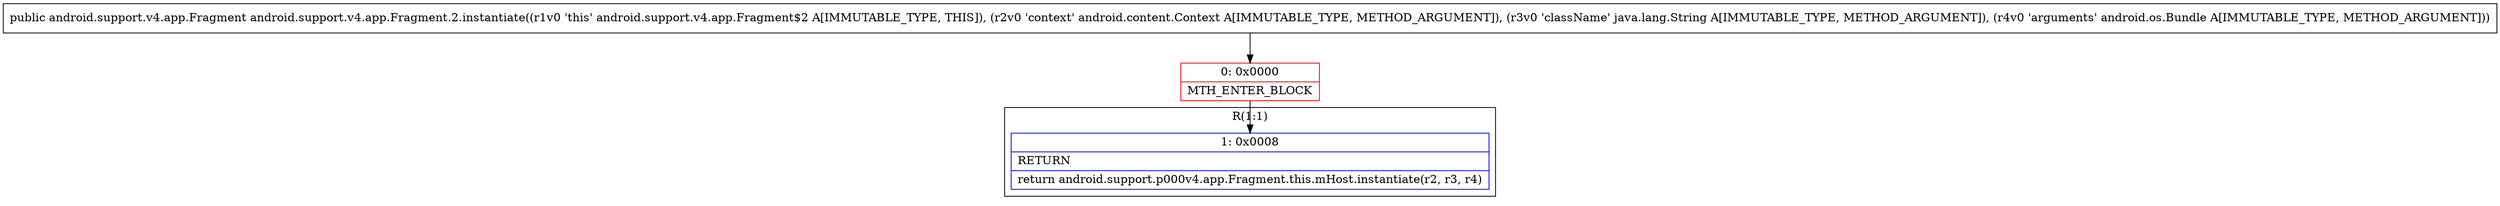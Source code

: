 digraph "CFG forandroid.support.v4.app.Fragment.2.instantiate(Landroid\/content\/Context;Ljava\/lang\/String;Landroid\/os\/Bundle;)Landroid\/support\/v4\/app\/Fragment;" {
subgraph cluster_Region_13301702 {
label = "R(1:1)";
node [shape=record,color=blue];
Node_1 [shape=record,label="{1\:\ 0x0008|RETURN\l|return android.support.p000v4.app.Fragment.this.mHost.instantiate(r2, r3, r4)\l}"];
}
Node_0 [shape=record,color=red,label="{0\:\ 0x0000|MTH_ENTER_BLOCK\l}"];
MethodNode[shape=record,label="{public android.support.v4.app.Fragment android.support.v4.app.Fragment.2.instantiate((r1v0 'this' android.support.v4.app.Fragment$2 A[IMMUTABLE_TYPE, THIS]), (r2v0 'context' android.content.Context A[IMMUTABLE_TYPE, METHOD_ARGUMENT]), (r3v0 'className' java.lang.String A[IMMUTABLE_TYPE, METHOD_ARGUMENT]), (r4v0 'arguments' android.os.Bundle A[IMMUTABLE_TYPE, METHOD_ARGUMENT])) }"];
MethodNode -> Node_0;
Node_0 -> Node_1;
}

